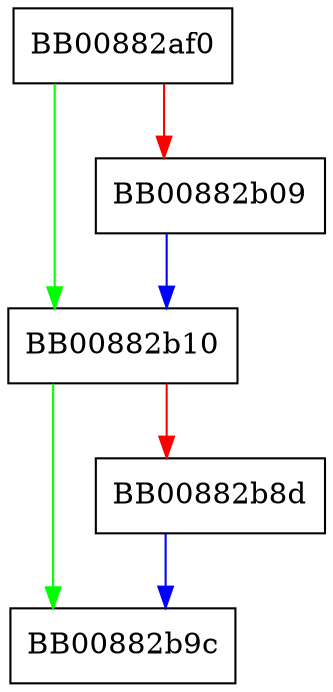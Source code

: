digraph _IO_init_internal {
  node [shape="box"];
  graph [splines=ortho];
  BB00882af0 -> BB00882b10 [color="green"];
  BB00882af0 -> BB00882b09 [color="red"];
  BB00882b09 -> BB00882b10 [color="blue"];
  BB00882b10 -> BB00882b9c [color="green"];
  BB00882b10 -> BB00882b8d [color="red"];
  BB00882b8d -> BB00882b9c [color="blue"];
}